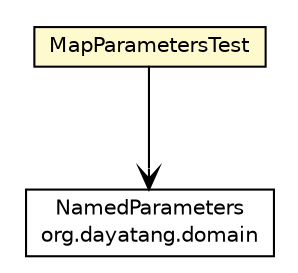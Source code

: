 #!/usr/local/bin/dot
#
# Class diagram 
# Generated by UMLGraph version R5_6_6-8-g8d7759 (http://www.umlgraph.org/)
#

digraph G {
	edge [fontname="Helvetica",fontsize=10,labelfontname="Helvetica",labelfontsize=10];
	node [fontname="Helvetica",fontsize=10,shape=plaintext];
	nodesep=0.25;
	ranksep=0.5;
	// org.dayatang.domain.repository.MapParametersTest
	c31210 [label=<<table title="org.dayatang.domain.repository.MapParametersTest" border="0" cellborder="1" cellspacing="0" cellpadding="2" port="p" bgcolor="lemonChiffon" href="./MapParametersTest.html">
		<tr><td><table border="0" cellspacing="0" cellpadding="1">
<tr><td align="center" balign="center"> MapParametersTest </td></tr>
		</table></td></tr>
		</table>>, URL="./MapParametersTest.html", fontname="Helvetica", fontcolor="black", fontsize=10.0];
	// org.dayatang.domain.repository.MapParametersTest NAVASSOC org.dayatang.domain.NamedParameters
	c31210:p -> c31329:p [taillabel="", label=" "headlabel="", fontname="Helvetica", fontcolor="black", fontsize=10.0, color="black", arrowhead=open];
	// org.dayatang.domain.NamedParameters
	c31329 [label=<<table title="org.dayatang.domain.NamedParameters" border="0" cellborder="1" cellspacing="0" cellpadding="2" port="p" href="http://java.sun.com/j2se/1.4.2/docs/api/org/dayatang/domain/NamedParameters.html">
		<tr><td><table border="0" cellspacing="0" cellpadding="1">
<tr><td align="center" balign="center"> NamedParameters </td></tr>
<tr><td align="center" balign="center"> org.dayatang.domain </td></tr>
		</table></td></tr>
		</table>>, URL="http://java.sun.com/j2se/1.4.2/docs/api/org/dayatang/domain/NamedParameters.html", fontname="Helvetica", fontcolor="black", fontsize=10.0];
}

